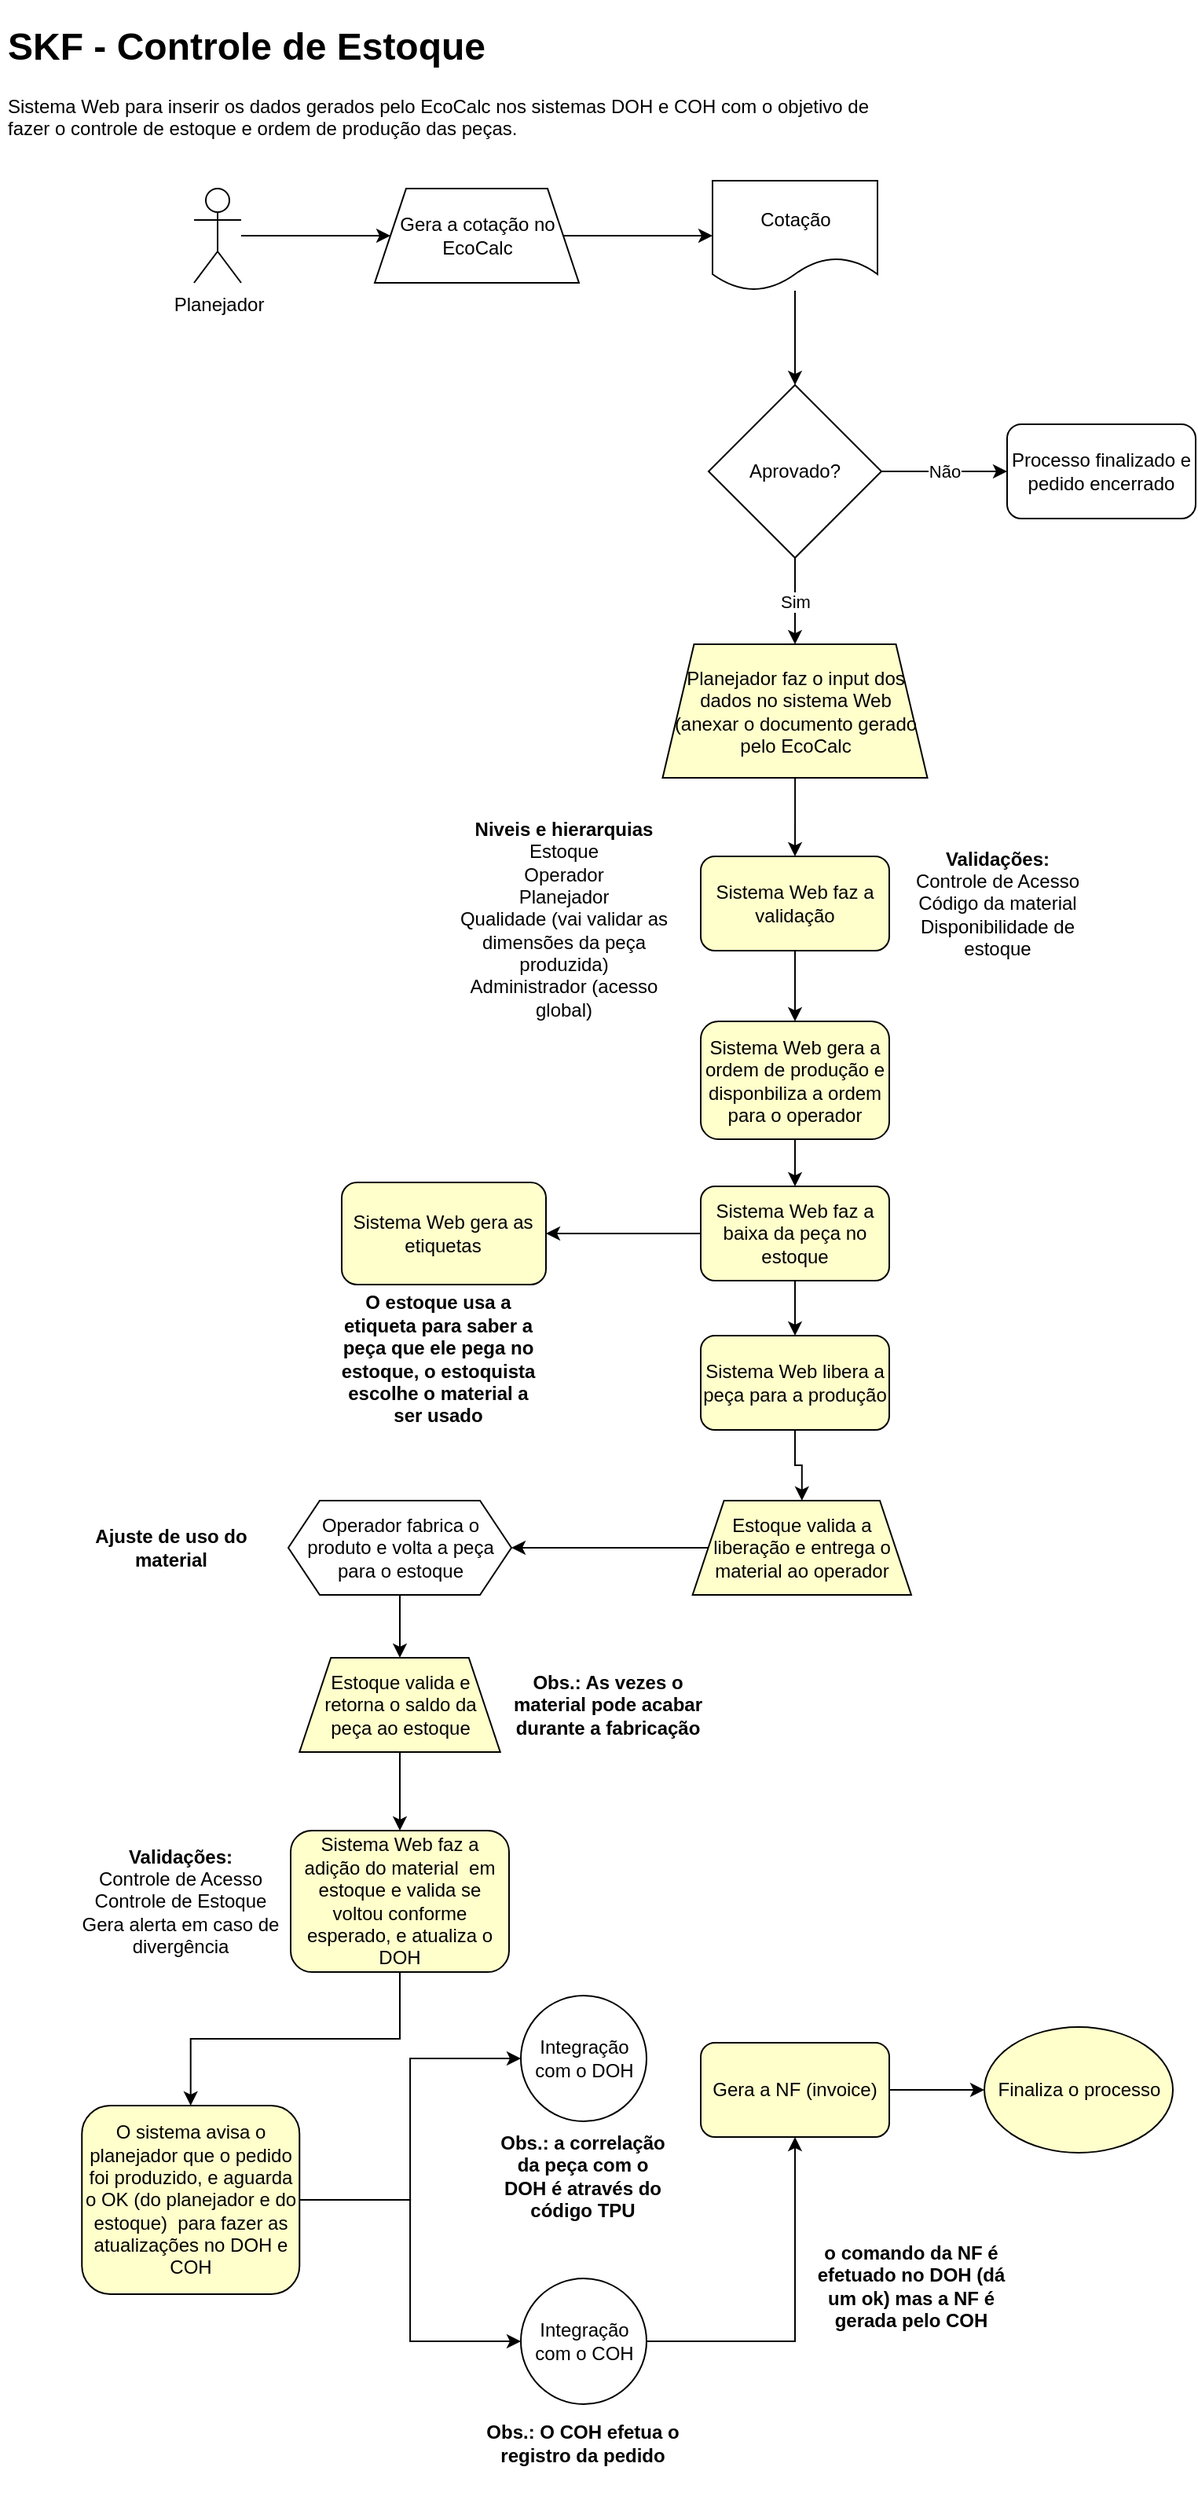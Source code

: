 <mxfile version="13.10.1" type="github">
  <diagram id="DgriANRo6SjlQrBQB8I8" name="Page-1">
    <mxGraphModel dx="1278" dy="529" grid="1" gridSize="10" guides="1" tooltips="1" connect="1" arrows="1" fold="1" page="1" pageScale="1" pageWidth="827" pageHeight="1169" math="0" shadow="0">
      <root>
        <mxCell id="0" />
        <mxCell id="1" parent="0" />
        <mxCell id="86dVdtpe8MZ_GBPZOqXo-11" style="edgeStyle=orthogonalEdgeStyle;rounded=0;orthogonalLoop=1;jettySize=auto;html=1;" parent="1" source="86dVdtpe8MZ_GBPZOqXo-2" target="86dVdtpe8MZ_GBPZOqXo-38" edge="1">
          <mxGeometry relative="1" as="geometry">
            <mxPoint x="316" y="90" as="targetPoint" />
          </mxGeometry>
        </mxCell>
        <mxCell id="86dVdtpe8MZ_GBPZOqXo-2" value="Planejador" style="shape=umlActor;verticalLabelPosition=bottom;verticalAlign=top;html=1;outlineConnect=0;" parent="1" vertex="1">
          <mxGeometry x="133.5" y="120" width="30" height="60" as="geometry" />
        </mxCell>
        <mxCell id="86dVdtpe8MZ_GBPZOqXo-12" value="Aprovado?" style="rhombus;whiteSpace=wrap;html=1;" parent="1" vertex="1">
          <mxGeometry x="461" y="245" width="110" height="110" as="geometry" />
        </mxCell>
        <mxCell id="86dVdtpe8MZ_GBPZOqXo-14" value="Processo finalizado e pedido encerrado" style="rounded=1;whiteSpace=wrap;html=1;" parent="1" vertex="1">
          <mxGeometry x="651" y="270" width="120" height="60" as="geometry" />
        </mxCell>
        <mxCell id="86dVdtpe8MZ_GBPZOqXo-16" value="" style="endArrow=classic;html=1;exitX=1;exitY=0.5;exitDx=0;exitDy=0;entryX=0;entryY=0.5;entryDx=0;entryDy=0;" parent="1" source="86dVdtpe8MZ_GBPZOqXo-12" target="86dVdtpe8MZ_GBPZOqXo-14" edge="1">
          <mxGeometry relative="1" as="geometry">
            <mxPoint x="561" y="305" as="sourcePoint" />
            <mxPoint x="661" y="305" as="targetPoint" />
            <Array as="points">
              <mxPoint x="621" y="300" />
            </Array>
          </mxGeometry>
        </mxCell>
        <mxCell id="86dVdtpe8MZ_GBPZOqXo-17" value="Não" style="edgeLabel;resizable=0;html=1;align=center;verticalAlign=middle;" parent="86dVdtpe8MZ_GBPZOqXo-16" connectable="0" vertex="1">
          <mxGeometry relative="1" as="geometry" />
        </mxCell>
        <mxCell id="86dVdtpe8MZ_GBPZOqXo-23" value="" style="edgeStyle=orthogonalEdgeStyle;rounded=0;orthogonalLoop=1;jettySize=auto;html=1;" parent="1" source="86dVdtpe8MZ_GBPZOqXo-18" target="86dVdtpe8MZ_GBPZOqXo-22" edge="1">
          <mxGeometry relative="1" as="geometry" />
        </mxCell>
        <mxCell id="86dVdtpe8MZ_GBPZOqXo-18" value="Planejador faz o input dos dados no sistema Web&lt;br&gt;(anexar o documento gerado pelo EcoCalc" style="shape=trapezoid;perimeter=trapezoidPerimeter;whiteSpace=wrap;html=1;fixedSize=1;fillColor=#FFFFCC;" parent="1" vertex="1">
          <mxGeometry x="431.75" y="410" width="168.5" height="85" as="geometry" />
        </mxCell>
        <mxCell id="86dVdtpe8MZ_GBPZOqXo-19" value="" style="endArrow=classic;html=1;exitX=0.5;exitY=1;exitDx=0;exitDy=0;entryX=0.5;entryY=0;entryDx=0;entryDy=0;" parent="1" source="86dVdtpe8MZ_GBPZOqXo-12" target="86dVdtpe8MZ_GBPZOqXo-18" edge="1">
          <mxGeometry relative="1" as="geometry">
            <mxPoint x="581" y="310" as="sourcePoint" />
            <mxPoint x="661" y="310" as="targetPoint" />
            <Array as="points" />
          </mxGeometry>
        </mxCell>
        <mxCell id="86dVdtpe8MZ_GBPZOqXo-20" value="Sim" style="edgeLabel;resizable=0;html=1;align=center;verticalAlign=middle;" parent="86dVdtpe8MZ_GBPZOqXo-19" connectable="0" vertex="1">
          <mxGeometry relative="1" as="geometry" />
        </mxCell>
        <mxCell id="86dVdtpe8MZ_GBPZOqXo-25" value="" style="edgeStyle=orthogonalEdgeStyle;rounded=0;orthogonalLoop=1;jettySize=auto;html=1;" parent="1" source="86dVdtpe8MZ_GBPZOqXo-22" target="86dVdtpe8MZ_GBPZOqXo-24" edge="1">
          <mxGeometry relative="1" as="geometry" />
        </mxCell>
        <mxCell id="86dVdtpe8MZ_GBPZOqXo-22" value="Sistema Web faz a validação" style="rounded=1;whiteSpace=wrap;html=1;fillColor=#FFFFCC;" parent="1" vertex="1">
          <mxGeometry x="456" y="545" width="120" height="60" as="geometry" />
        </mxCell>
        <mxCell id="86dVdtpe8MZ_GBPZOqXo-27" value="" style="edgeStyle=orthogonalEdgeStyle;rounded=0;orthogonalLoop=1;jettySize=auto;html=1;" parent="1" source="86dVdtpe8MZ_GBPZOqXo-24" target="86dVdtpe8MZ_GBPZOqXo-26" edge="1">
          <mxGeometry relative="1" as="geometry" />
        </mxCell>
        <mxCell id="86dVdtpe8MZ_GBPZOqXo-24" value="Sistema Web gera a ordem de produção e disponbiliza a ordem para o operador" style="rounded=1;whiteSpace=wrap;html=1;fillColor=#FFFFCC;" parent="1" vertex="1">
          <mxGeometry x="456" y="650" width="120" height="75" as="geometry" />
        </mxCell>
        <mxCell id="86dVdtpe8MZ_GBPZOqXo-29" value="" style="edgeStyle=orthogonalEdgeStyle;rounded=0;orthogonalLoop=1;jettySize=auto;html=1;" parent="1" source="86dVdtpe8MZ_GBPZOqXo-26" target="86dVdtpe8MZ_GBPZOqXo-28" edge="1">
          <mxGeometry relative="1" as="geometry" />
        </mxCell>
        <mxCell id="86dVdtpe8MZ_GBPZOqXo-83" value="" style="edgeStyle=orthogonalEdgeStyle;rounded=0;orthogonalLoop=1;jettySize=auto;html=1;" parent="1" source="86dVdtpe8MZ_GBPZOqXo-26" target="86dVdtpe8MZ_GBPZOqXo-82" edge="1">
          <mxGeometry relative="1" as="geometry" />
        </mxCell>
        <mxCell id="86dVdtpe8MZ_GBPZOqXo-26" value="Sistema Web faz a baixa da peça no estoque" style="rounded=1;whiteSpace=wrap;html=1;fillColor=#FFFFCC;" parent="1" vertex="1">
          <mxGeometry x="456" y="755" width="120" height="60" as="geometry" />
        </mxCell>
        <mxCell id="86dVdtpe8MZ_GBPZOqXo-51" value="" style="edgeStyle=orthogonalEdgeStyle;rounded=0;orthogonalLoop=1;jettySize=auto;html=1;" parent="1" source="86dVdtpe8MZ_GBPZOqXo-28" target="86dVdtpe8MZ_GBPZOqXo-50" edge="1">
          <mxGeometry relative="1" as="geometry" />
        </mxCell>
        <mxCell id="86dVdtpe8MZ_GBPZOqXo-28" value="Sistema Web libera a peça para a produção" style="rounded=1;whiteSpace=wrap;html=1;fillColor=#FFFFCC;" parent="1" vertex="1">
          <mxGeometry x="456" y="850" width="120" height="60" as="geometry" />
        </mxCell>
        <mxCell id="86dVdtpe8MZ_GBPZOqXo-40" value="" style="edgeStyle=orthogonalEdgeStyle;rounded=0;orthogonalLoop=1;jettySize=auto;html=1;" parent="1" source="86dVdtpe8MZ_GBPZOqXo-34" target="86dVdtpe8MZ_GBPZOqXo-12" edge="1">
          <mxGeometry relative="1" as="geometry" />
        </mxCell>
        <mxCell id="86dVdtpe8MZ_GBPZOqXo-34" value="Cotação" style="shape=document;whiteSpace=wrap;html=1;boundedLbl=1;" parent="1" vertex="1">
          <mxGeometry x="463.5" y="115" width="105" height="70" as="geometry" />
        </mxCell>
        <mxCell id="86dVdtpe8MZ_GBPZOqXo-39" value="" style="edgeStyle=orthogonalEdgeStyle;rounded=0;orthogonalLoop=1;jettySize=auto;html=1;" parent="1" source="86dVdtpe8MZ_GBPZOqXo-38" target="86dVdtpe8MZ_GBPZOqXo-34" edge="1">
          <mxGeometry relative="1" as="geometry" />
        </mxCell>
        <mxCell id="86dVdtpe8MZ_GBPZOqXo-38" value="&lt;span&gt;Gera a cotação no EcoCalc&lt;/span&gt;" style="shape=trapezoid;perimeter=trapezoidPerimeter;whiteSpace=wrap;html=1;fixedSize=1;" parent="1" vertex="1">
          <mxGeometry x="248.5" y="120" width="130" height="60" as="geometry" />
        </mxCell>
        <mxCell id="86dVdtpe8MZ_GBPZOqXo-41" value="&lt;span&gt;Integração com o COH&lt;/span&gt;" style="ellipse;whiteSpace=wrap;html=1;aspect=fixed;" parent="1" vertex="1">
          <mxGeometry x="341.5" y="1450" width="80" height="80" as="geometry" />
        </mxCell>
        <mxCell id="86dVdtpe8MZ_GBPZOqXo-46" value="&lt;div&gt;&lt;b&gt;Niveis e hierarquias&lt;/b&gt;&lt;/div&gt;&lt;div&gt;Estoque&lt;/div&gt;&lt;div&gt;Operador&lt;/div&gt;&lt;div&gt;Planejador&lt;/div&gt;&lt;div&gt;Qualidade (vai validar as dimensões da peça produzida)&lt;/div&gt;&lt;div&gt;Administrador (acesso global)&lt;/div&gt;" style="text;html=1;strokeColor=none;fillColor=none;align=center;verticalAlign=middle;whiteSpace=wrap;rounded=0;" parent="1" vertex="1">
          <mxGeometry x="293.5" y="537" width="150" height="96" as="geometry" />
        </mxCell>
        <mxCell id="86dVdtpe8MZ_GBPZOqXo-47" value="&lt;div&gt;&lt;b&gt;Validações:&lt;/b&gt;&lt;/div&gt;&lt;div&gt;Controle de Acesso&lt;/div&gt;&lt;div&gt;Código da material&lt;/div&gt;&lt;div&gt;Disponibilidade de estoque&lt;/div&gt;" style="text;html=1;strokeColor=none;fillColor=none;align=center;verticalAlign=middle;whiteSpace=wrap;rounded=0;" parent="1" vertex="1">
          <mxGeometry x="576.01" y="527" width="137.5" height="96" as="geometry" />
        </mxCell>
        <mxCell id="86dVdtpe8MZ_GBPZOqXo-54" value="" style="edgeStyle=orthogonalEdgeStyle;rounded=0;orthogonalLoop=1;jettySize=auto;html=1;" parent="1" source="86dVdtpe8MZ_GBPZOqXo-48" target="86dVdtpe8MZ_GBPZOqXo-55" edge="1">
          <mxGeometry relative="1" as="geometry">
            <mxPoint x="264.5" y="1095" as="targetPoint" />
          </mxGeometry>
        </mxCell>
        <mxCell id="86dVdtpe8MZ_GBPZOqXo-48" value="Operador fabrica o produto e volta a peça para o estoque" style="shape=hexagon;perimeter=hexagonPerimeter2;whiteSpace=wrap;html=1;fixedSize=1;" parent="1" vertex="1">
          <mxGeometry x="193.5" y="955" width="142" height="60" as="geometry" />
        </mxCell>
        <mxCell id="86dVdtpe8MZ_GBPZOqXo-52" value="" style="edgeStyle=orthogonalEdgeStyle;rounded=0;orthogonalLoop=1;jettySize=auto;html=1;" parent="1" source="86dVdtpe8MZ_GBPZOqXo-50" target="86dVdtpe8MZ_GBPZOqXo-48" edge="1">
          <mxGeometry relative="1" as="geometry" />
        </mxCell>
        <mxCell id="86dVdtpe8MZ_GBPZOqXo-50" value="Estoque valida a liberação e entrega o material ao operador" style="shape=trapezoid;perimeter=trapezoidPerimeter;whiteSpace=wrap;html=1;fixedSize=1;fillColor=#FFFFCC;" parent="1" vertex="1">
          <mxGeometry x="450.81" y="955" width="139.19" height="60" as="geometry" />
        </mxCell>
        <mxCell id="86dVdtpe8MZ_GBPZOqXo-57" value="" style="edgeStyle=orthogonalEdgeStyle;rounded=0;orthogonalLoop=1;jettySize=auto;html=1;" parent="1" source="86dVdtpe8MZ_GBPZOqXo-55" target="86dVdtpe8MZ_GBPZOqXo-56" edge="1">
          <mxGeometry relative="1" as="geometry" />
        </mxCell>
        <mxCell id="86dVdtpe8MZ_GBPZOqXo-55" value="Estoque valida e retorna o saldo da peça ao estoque" style="shape=trapezoid;perimeter=trapezoidPerimeter;whiteSpace=wrap;html=1;fixedSize=1;fillColor=#FFFFCC;" parent="1" vertex="1">
          <mxGeometry x="200.63" y="1055" width="127.75" height="60" as="geometry" />
        </mxCell>
        <mxCell id="86dVdtpe8MZ_GBPZOqXo-65" value="" style="edgeStyle=orthogonalEdgeStyle;rounded=0;orthogonalLoop=1;jettySize=auto;html=1;" parent="1" target="86dVdtpe8MZ_GBPZOqXo-64" edge="1" source="0PlZqIxgki8eDSUPAcnw-1">
          <mxGeometry relative="1" as="geometry">
            <mxPoint x="230.25" y="1395" as="sourcePoint" />
          </mxGeometry>
        </mxCell>
        <mxCell id="86dVdtpe8MZ_GBPZOqXo-77" style="edgeStyle=orthogonalEdgeStyle;rounded=0;orthogonalLoop=1;jettySize=auto;html=1;" parent="1" source="86dVdtpe8MZ_GBPZOqXo-56" target="0PlZqIxgki8eDSUPAcnw-1" edge="1">
          <mxGeometry relative="1" as="geometry">
            <mxPoint x="160.2" y="1335" as="targetPoint" />
          </mxGeometry>
        </mxCell>
        <mxCell id="86dVdtpe8MZ_GBPZOqXo-56" value="Sistema Web faz a adição do material&amp;nbsp; em estoque e valida se voltou conforme esperado, e atualiza o DOH" style="rounded=1;whiteSpace=wrap;html=1;fillColor=#FFFFCC;" parent="1" vertex="1">
          <mxGeometry x="195" y="1165" width="138.99" height="90" as="geometry" />
        </mxCell>
        <mxCell id="86dVdtpe8MZ_GBPZOqXo-61" value="" style="edgeStyle=orthogonalEdgeStyle;rounded=0;orthogonalLoop=1;jettySize=auto;html=1;" parent="1" source="86dVdtpe8MZ_GBPZOqXo-41" target="86dVdtpe8MZ_GBPZOqXo-60" edge="1">
          <mxGeometry relative="1" as="geometry">
            <mxPoint x="555.82" y="1210" as="sourcePoint" />
          </mxGeometry>
        </mxCell>
        <mxCell id="86dVdtpe8MZ_GBPZOqXo-69" value="" style="edgeStyle=orthogonalEdgeStyle;rounded=0;orthogonalLoop=1;jettySize=auto;html=1;" parent="1" source="86dVdtpe8MZ_GBPZOqXo-60" target="86dVdtpe8MZ_GBPZOqXo-68" edge="1">
          <mxGeometry relative="1" as="geometry" />
        </mxCell>
        <mxCell id="86dVdtpe8MZ_GBPZOqXo-60" value="Gera a NF (invoice)" style="whiteSpace=wrap;html=1;rounded=1;fillColor=#FFFFCC;" parent="1" vertex="1">
          <mxGeometry x="456.005" y="1300" width="120" height="60" as="geometry" />
        </mxCell>
        <mxCell id="86dVdtpe8MZ_GBPZOqXo-64" value="&lt;span&gt;Integração com o DOH&lt;/span&gt;" style="ellipse;whiteSpace=wrap;html=1;aspect=fixed;" parent="1" vertex="1">
          <mxGeometry x="341.5" y="1270" width="80" height="80" as="geometry" />
        </mxCell>
        <mxCell id="86dVdtpe8MZ_GBPZOqXo-66" value="&lt;div&gt;&lt;b&gt;Validações:&lt;/b&gt;&lt;/div&gt;&lt;div&gt;Controle de Acesso&lt;/div&gt;&lt;div&gt;Controle de Estoque&lt;/div&gt;&lt;div&gt;Gera alerta em caso de divergência&lt;/div&gt;" style="text;html=1;strokeColor=none;fillColor=none;align=center;verticalAlign=middle;whiteSpace=wrap;rounded=0;" parent="1" vertex="1">
          <mxGeometry x="56.0" y="1162" width="137.5" height="96" as="geometry" />
        </mxCell>
        <mxCell id="86dVdtpe8MZ_GBPZOqXo-68" value="&lt;span&gt;Finaliza o processo&lt;/span&gt;" style="ellipse;whiteSpace=wrap;html=1;rounded=1;fillColor=#FFFFCC;" parent="1" vertex="1">
          <mxGeometry x="636.515" y="1290" width="120" height="80" as="geometry" />
        </mxCell>
        <mxCell id="86dVdtpe8MZ_GBPZOqXo-71" value="&lt;h1&gt;SKF - Controle de Estoque&amp;nbsp;&lt;/h1&gt;&lt;p&gt;Sistema Web para inserir os dados gerados pelo EcoCalc nos sistemas DOH e COH com o objetivo de fazer o controle de estoque e ordem de produção das peças.&lt;/p&gt;" style="text;html=1;strokeColor=none;fillColor=none;spacing=5;spacingTop=-20;whiteSpace=wrap;overflow=hidden;rounded=0;" parent="1" vertex="1">
          <mxGeometry x="10" y="10" width="580" height="120" as="geometry" />
        </mxCell>
        <mxCell id="86dVdtpe8MZ_GBPZOqXo-74" value="&lt;div&gt;&lt;b&gt;Ajuste de uso do material&lt;/b&gt;&lt;/div&gt;" style="text;html=1;strokeColor=none;fillColor=none;align=center;verticalAlign=middle;whiteSpace=wrap;rounded=0;" parent="1" vertex="1">
          <mxGeometry x="50" y="937" width="137.5" height="96" as="geometry" />
        </mxCell>
        <mxCell id="86dVdtpe8MZ_GBPZOqXo-75" value="&lt;span&gt;Obs.: As vezes o material pode acabar durante a fabricação&lt;/span&gt;" style="text;html=1;strokeColor=none;fillColor=none;align=center;verticalAlign=middle;whiteSpace=wrap;rounded=0;fontStyle=1" parent="1" vertex="1">
          <mxGeometry x="328.38" y="1037" width="137.5" height="96" as="geometry" />
        </mxCell>
        <mxCell id="86dVdtpe8MZ_GBPZOqXo-78" style="edgeStyle=orthogonalEdgeStyle;rounded=0;orthogonalLoop=1;jettySize=auto;html=1;entryX=0;entryY=0.5;entryDx=0;entryDy=0;" parent="1" target="86dVdtpe8MZ_GBPZOqXo-41" edge="1" source="0PlZqIxgki8eDSUPAcnw-1">
          <mxGeometry relative="1" as="geometry">
            <mxPoint x="230.25" y="1395" as="sourcePoint" />
          </mxGeometry>
        </mxCell>
        <mxCell id="86dVdtpe8MZ_GBPZOqXo-79" value="&lt;b&gt;Obs.: O COH efetua o registro da pedido&lt;/b&gt;" style="text;html=1;strokeColor=none;fillColor=none;align=center;verticalAlign=middle;whiteSpace=wrap;rounded=0;" parent="1" vertex="1">
          <mxGeometry x="310.56" y="1520" width="140.25" height="70" as="geometry" />
        </mxCell>
        <mxCell id="86dVdtpe8MZ_GBPZOqXo-80" value="&lt;b&gt;Obs.: a correlação da peça com o DOH é através do código TPU&lt;/b&gt;" style="text;html=1;strokeColor=none;fillColor=none;align=center;verticalAlign=middle;whiteSpace=wrap;rounded=0;" parent="1" vertex="1">
          <mxGeometry x="324.88" y="1350" width="111.62" height="70" as="geometry" />
        </mxCell>
        <mxCell id="86dVdtpe8MZ_GBPZOqXo-81" value="&lt;b&gt;o comando da NF é efetuado no DOH (dá um ok) mas a NF é gerada pelo COH&lt;/b&gt;" style="text;html=1;strokeColor=none;fillColor=none;align=center;verticalAlign=middle;whiteSpace=wrap;rounded=0;" parent="1" vertex="1">
          <mxGeometry x="520" y="1420" width="140.25" height="70" as="geometry" />
        </mxCell>
        <mxCell id="86dVdtpe8MZ_GBPZOqXo-82" value="Sistema Web gera as etiquetas" style="whiteSpace=wrap;html=1;rounded=1;fillColor=#FFFFCC;" parent="1" vertex="1">
          <mxGeometry x="227.49" y="752.5" width="130.01" height="65" as="geometry" />
        </mxCell>
        <mxCell id="86dVdtpe8MZ_GBPZOqXo-84" value="&lt;b&gt;O estoque usa a etiqueta para saber a peça que ele pega no estoque, o estoquista escolhe o material a ser usado&lt;/b&gt;" style="text;html=1;strokeColor=none;fillColor=none;align=center;verticalAlign=middle;whiteSpace=wrap;rounded=0;" parent="1" vertex="1">
          <mxGeometry x="220" y="800" width="137.5" height="130" as="geometry" />
        </mxCell>
        <mxCell id="0PlZqIxgki8eDSUPAcnw-1" value="&lt;span&gt;O sistema avisa o planejador que o pedido foi produzido, e aguarda o OK (do planejador e do estoque)&amp;nbsp; para fazer as atualizações no DOH e COH&lt;/span&gt;" style="rounded=1;whiteSpace=wrap;html=1;fillColor=#FFFFCC;fontStyle=0" parent="1" vertex="1">
          <mxGeometry x="62.13" y="1340" width="138.5" height="120" as="geometry" />
        </mxCell>
      </root>
    </mxGraphModel>
  </diagram>
</mxfile>
